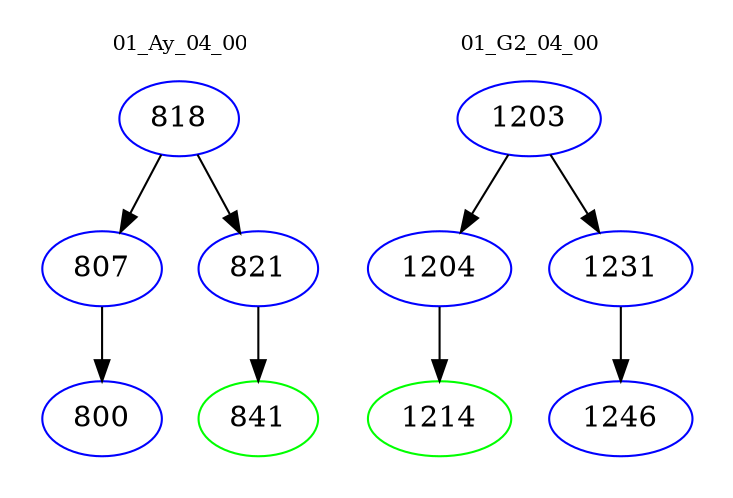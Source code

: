 digraph{
subgraph cluster_0 {
color = white
label = "01_Ay_04_00";
fontsize=10;
T0_818 [label="818", color="blue"]
T0_818 -> T0_807 [color="black"]
T0_807 [label="807", color="blue"]
T0_807 -> T0_800 [color="black"]
T0_800 [label="800", color="blue"]
T0_818 -> T0_821 [color="black"]
T0_821 [label="821", color="blue"]
T0_821 -> T0_841 [color="black"]
T0_841 [label="841", color="green"]
}
subgraph cluster_1 {
color = white
label = "01_G2_04_00";
fontsize=10;
T1_1203 [label="1203", color="blue"]
T1_1203 -> T1_1204 [color="black"]
T1_1204 [label="1204", color="blue"]
T1_1204 -> T1_1214 [color="black"]
T1_1214 [label="1214", color="green"]
T1_1203 -> T1_1231 [color="black"]
T1_1231 [label="1231", color="blue"]
T1_1231 -> T1_1246 [color="black"]
T1_1246 [label="1246", color="blue"]
}
}
